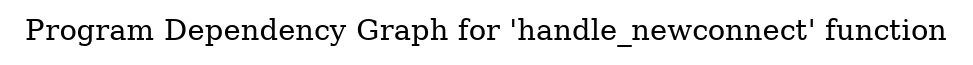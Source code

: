 digraph "Program Dependency Graph for 'handle_newconnect' function" {
	label="Program Dependency Graph for 'handle_newconnect' function";

}
